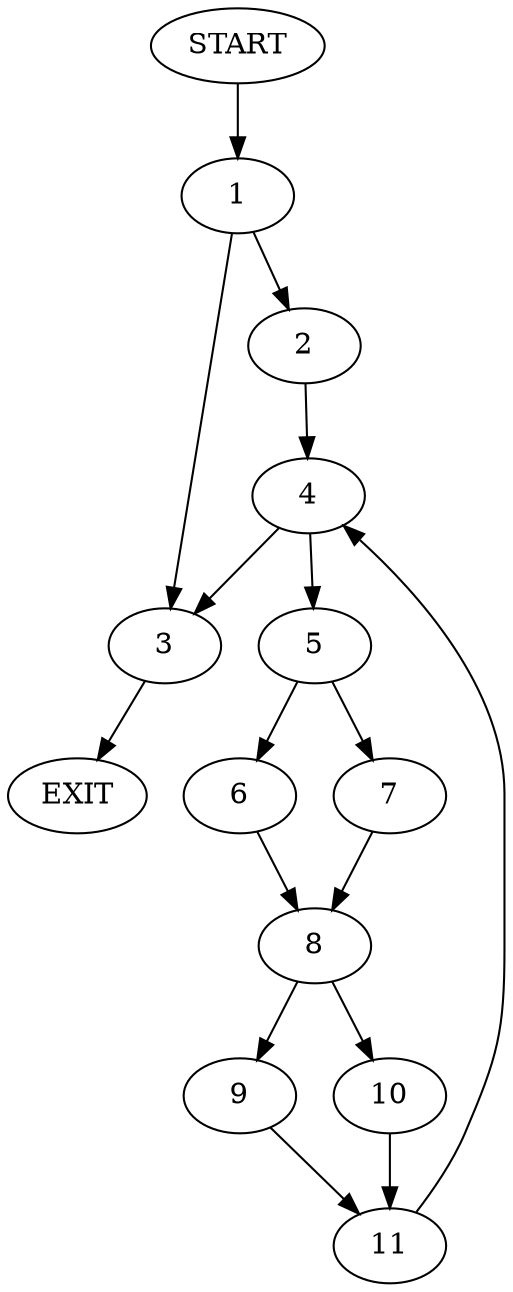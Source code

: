 digraph {
0 [label="START"]
12 [label="EXIT"]
0 -> 1
1 -> 2
1 -> 3
3 -> 12
2 -> 4
4 -> 5
4 -> 3
5 -> 6
5 -> 7
6 -> 8
7 -> 8
8 -> 9
8 -> 10
9 -> 11
10 -> 11
11 -> 4
}
